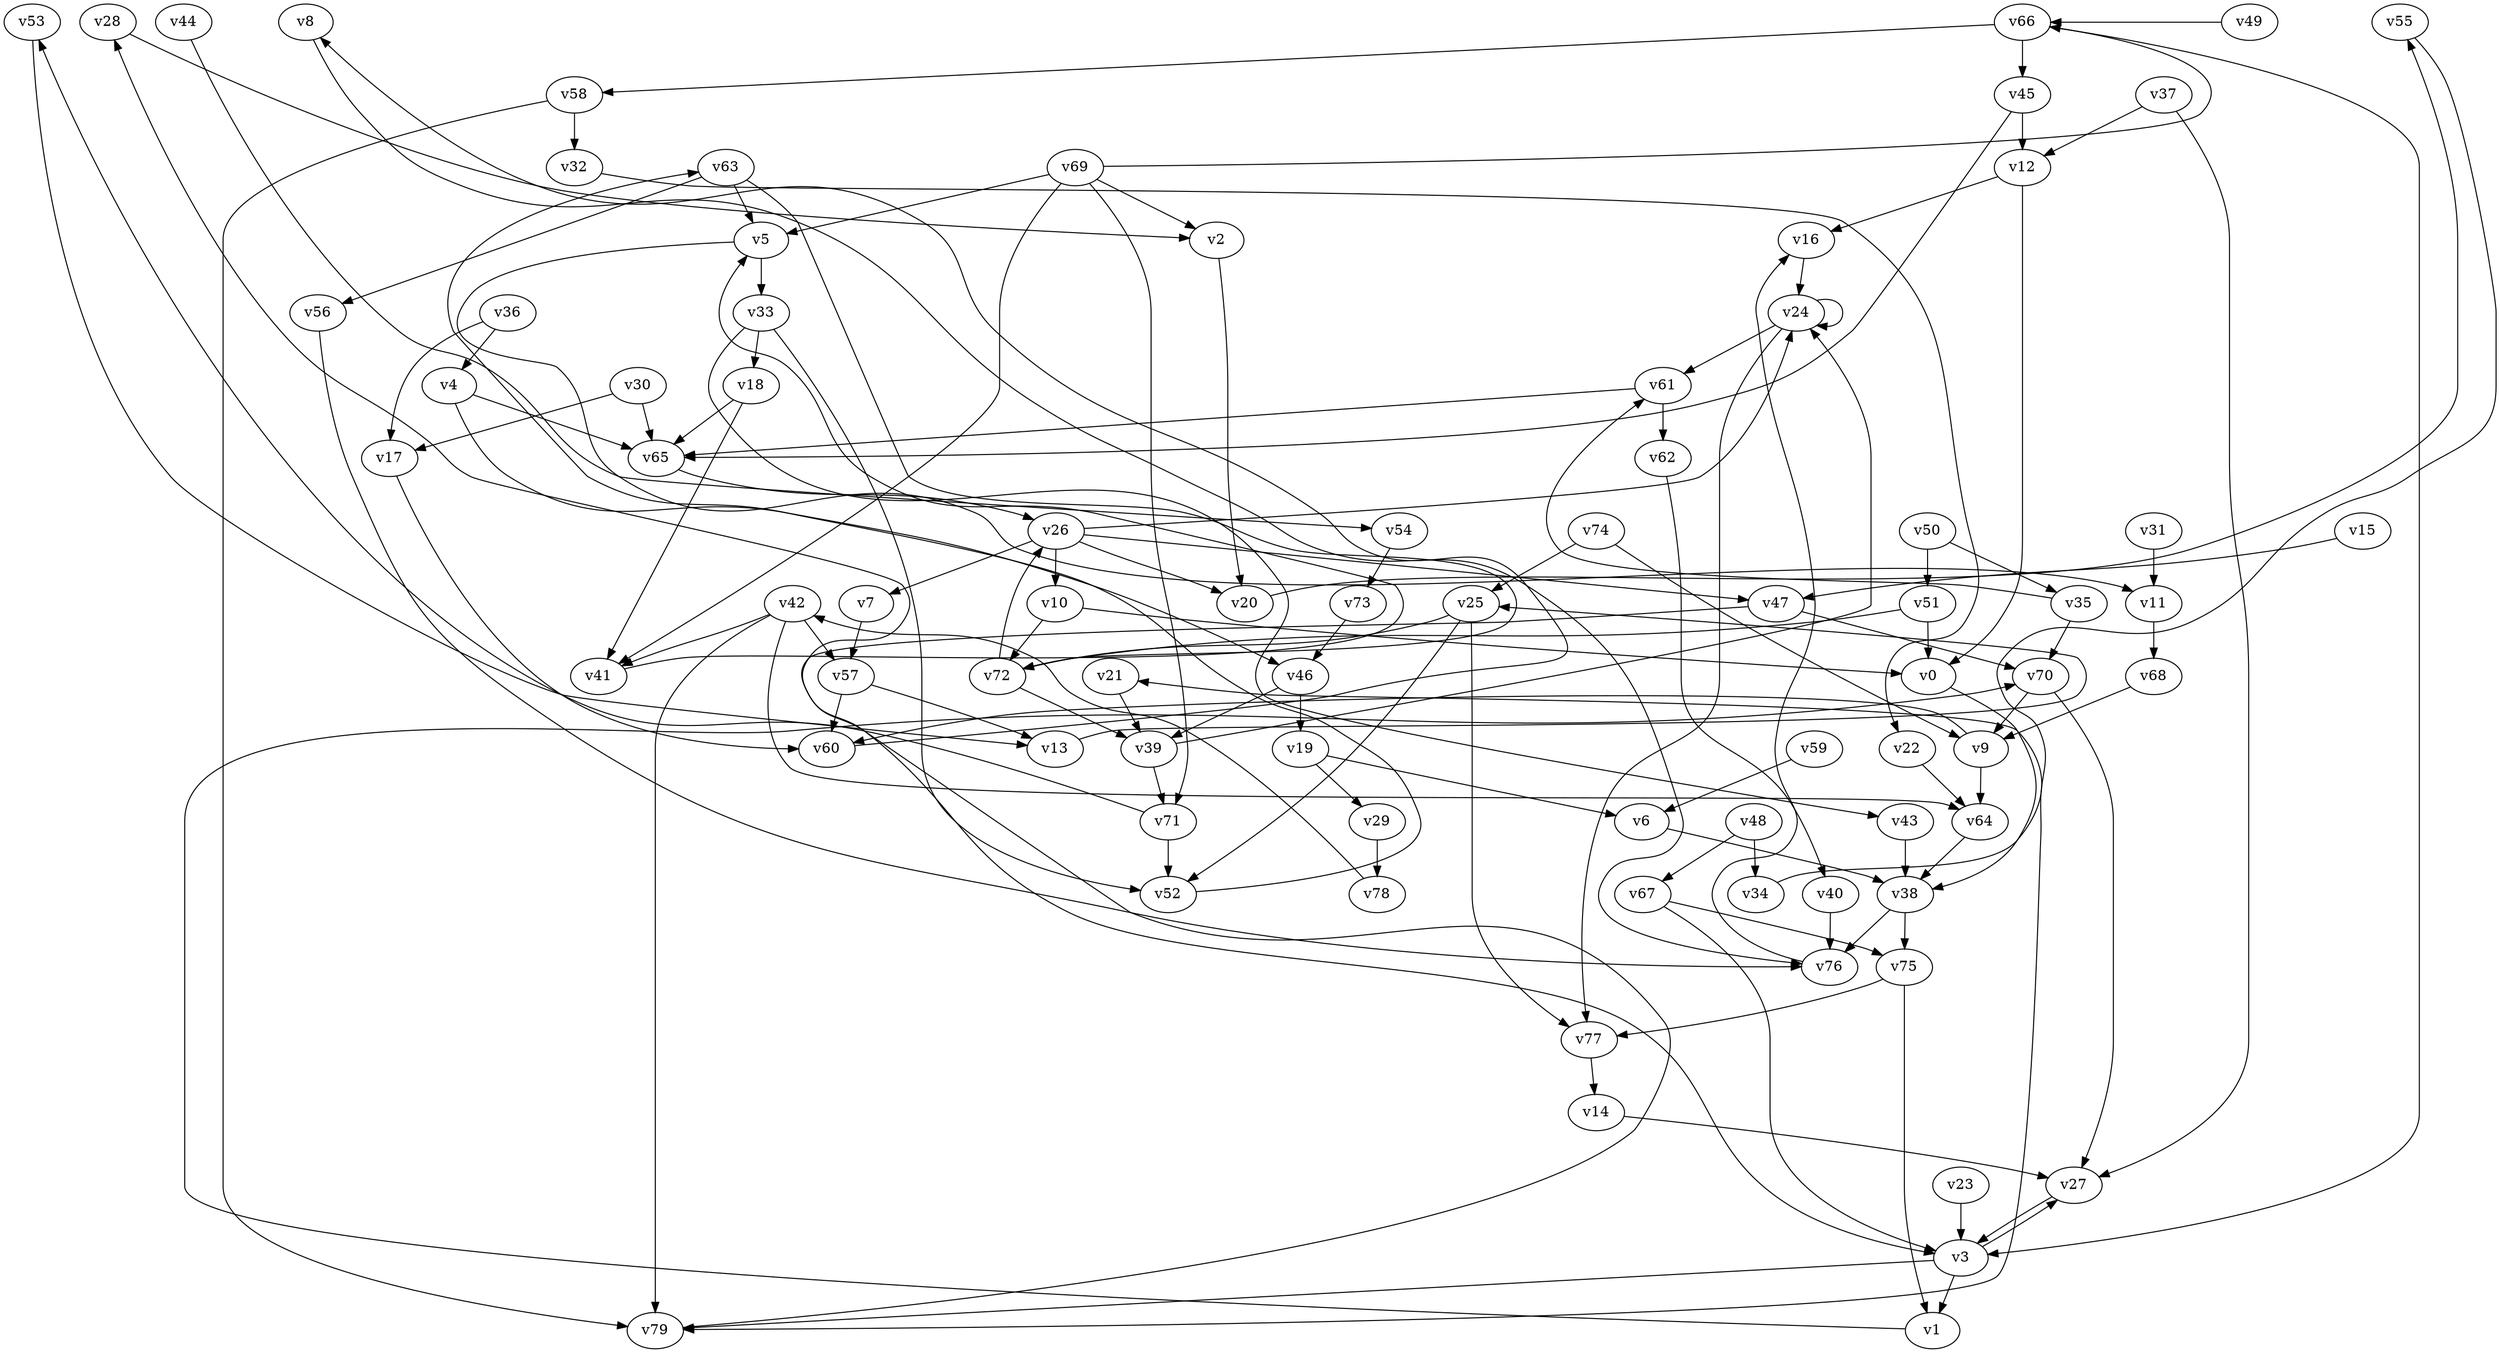 // Benchmark game 116 - 80 vertices
// time_bound: 18
// targets: v9
digraph G {
    v0 [name="v0", player=0];
    v1 [name="v1", player=1];
    v2 [name="v2", player=1];
    v3 [name="v3", player=1];
    v4 [name="v4", player=0];
    v5 [name="v5", player=1];
    v6 [name="v6", player=0];
    v7 [name="v7", player=1];
    v8 [name="v8", player=1];
    v9 [name="v9", player=1, target=1];
    v10 [name="v10", player=1];
    v11 [name="v11", player=1];
    v12 [name="v12", player=0];
    v13 [name="v13", player=0];
    v14 [name="v14", player=0];
    v15 [name="v15", player=0];
    v16 [name="v16", player=1];
    v17 [name="v17", player=1];
    v18 [name="v18", player=0];
    v19 [name="v19", player=0];
    v20 [name="v20", player=1];
    v21 [name="v21", player=1];
    v22 [name="v22", player=1];
    v23 [name="v23", player=1];
    v24 [name="v24", player=1];
    v25 [name="v25", player=0];
    v26 [name="v26", player=1];
    v27 [name="v27", player=0];
    v28 [name="v28", player=1];
    v29 [name="v29", player=1];
    v30 [name="v30", player=0];
    v31 [name="v31", player=1];
    v32 [name="v32", player=1];
    v33 [name="v33", player=1];
    v34 [name="v34", player=0];
    v35 [name="v35", player=1];
    v36 [name="v36", player=1];
    v37 [name="v37", player=1];
    v38 [name="v38", player=0];
    v39 [name="v39", player=0];
    v40 [name="v40", player=1];
    v41 [name="v41", player=0];
    v42 [name="v42", player=0];
    v43 [name="v43", player=0];
    v44 [name="v44", player=0];
    v45 [name="v45", player=1];
    v46 [name="v46", player=0];
    v47 [name="v47", player=0];
    v48 [name="v48", player=1];
    v49 [name="v49", player=0];
    v50 [name="v50", player=1];
    v51 [name="v51", player=1];
    v52 [name="v52", player=1];
    v53 [name="v53", player=0];
    v54 [name="v54", player=1];
    v55 [name="v55", player=1];
    v56 [name="v56", player=0];
    v57 [name="v57", player=0];
    v58 [name="v58", player=1];
    v59 [name="v59", player=1];
    v60 [name="v60", player=0];
    v61 [name="v61", player=0];
    v62 [name="v62", player=0];
    v63 [name="v63", player=0];
    v64 [name="v64", player=1];
    v65 [name="v65", player=0];
    v66 [name="v66", player=1];
    v67 [name="v67", player=0];
    v68 [name="v68", player=0];
    v69 [name="v69", player=1];
    v70 [name="v70", player=0];
    v71 [name="v71", player=1];
    v72 [name="v72", player=1];
    v73 [name="v73", player=1];
    v74 [name="v74", player=1];
    v75 [name="v75", player=0];
    v76 [name="v76", player=0];
    v77 [name="v77", player=0];
    v78 [name="v78", player=0];
    v79 [name="v79", player=1];

    v0 -> v38;
    v1 -> v70 [constraint="t < 9"];
    v2 -> v20;
    v3 -> v1;
    v4 -> v46 [constraint="t mod 3 == 2"];
    v5 -> v11 [constraint="t >= 3"];
    v6 -> v38;
    v7 -> v57;
    v8 -> v76 [constraint="t mod 4 == 3"];
    v9 -> v60 [constraint="t >= 4"];
    v10 -> v0;
    v11 -> v68;
    v12 -> v16;
    v13 -> v25 [constraint="t >= 3"];
    v14 -> v27;
    v15 -> v47;
    v16 -> v24;
    v17 -> v60;
    v18 -> v65;
    v19 -> v29;
    v20 -> v55 [constraint="t mod 4 == 2"];
    v21 -> v39;
    v22 -> v64;
    v23 -> v3;
    v24 -> v24;
    v25 -> v52;
    v26 -> v24;
    v27 -> v3;
    v28 -> v2 [constraint="t mod 4 == 1"];
    v29 -> v78;
    v30 -> v17;
    v31 -> v11;
    v32 -> v22 [constraint="t < 8"];
    v33 -> v43 [constraint="t mod 5 == 4"];
    v34 -> v21 [constraint="t mod 3 == 2"];
    v35 -> v61 [constraint="t >= 1"];
    v36 -> v17;
    v37 -> v27;
    v38 -> v75;
    v39 -> v24;
    v40 -> v76;
    v41 -> v5 [constraint="t >= 3"];
    v42 -> v79;
    v43 -> v38;
    v44 -> v54 [constraint="t mod 2 == 1"];
    v45 -> v65 [constraint="t >= 1"];
    v46 -> v39;
    v47 -> v3 [constraint="t < 15"];
    v48 -> v34;
    v49 -> v66 [constraint="t mod 3 == 0"];
    v50 -> v35 [constraint="t >= 4"];
    v51 -> v0;
    v52 -> v63 [constraint="t >= 1"];
    v53 -> v13 [constraint="t < 9"];
    v54 -> v73;
    v55 -> v79 [constraint="t >= 4"];
    v56 -> v76;
    v57 -> v13;
    v58 -> v79;
    v59 -> v6;
    v60 -> v8 [constraint="t < 6"];
    v61 -> v62;
    v62 -> v40;
    v63 -> v72 [constraint="t < 14"];
    v64 -> v38;
    v65 -> v26;
    v66 -> v3;
    v67 -> v3;
    v68 -> v9;
    v69 -> v66 [constraint="t >= 3"];
    v70 -> v27;
    v71 -> v53 [constraint="t < 9"];
    v72 -> v26;
    v73 -> v46;
    v74 -> v25;
    v75 -> v77;
    v76 -> v16 [constraint="t mod 5 == 0"];
    v77 -> v14;
    v78 -> v42 [constraint="t mod 2 == 1"];
    v79 -> v28 [constraint="t < 11"];
    v39 -> v71;
    v69 -> v71;
    v69 -> v2;
    v38 -> v76;
    v63 -> v5;
    v33 -> v52;
    v35 -> v70;
    v42 -> v41;
    v45 -> v12;
    v51 -> v72;
    v26 -> v20;
    v36 -> v4;
    v42 -> v57;
    v37 -> v12;
    v10 -> v72;
    v26 -> v47;
    v25 -> v72;
    v12 -> v0;
    v30 -> v65;
    v74 -> v9;
    v50 -> v51;
    v63 -> v56;
    v3 -> v79;
    v46 -> v19;
    v9 -> v64;
    v42 -> v64;
    v48 -> v67;
    v5 -> v33;
    v24 -> v77;
    v33 -> v18;
    v75 -> v1;
    v4 -> v65;
    v67 -> v75;
    v18 -> v41;
    v69 -> v41;
    v61 -> v65;
    v25 -> v77;
    v69 -> v5;
    v24 -> v61;
    v3 -> v27;
    v57 -> v60;
    v26 -> v10;
    v19 -> v6;
    v47 -> v70;
    v71 -> v52;
    v72 -> v39;
    v66 -> v45;
    v26 -> v7;
    v58 -> v32;
    v66 -> v58;
    v70 -> v9;
}
